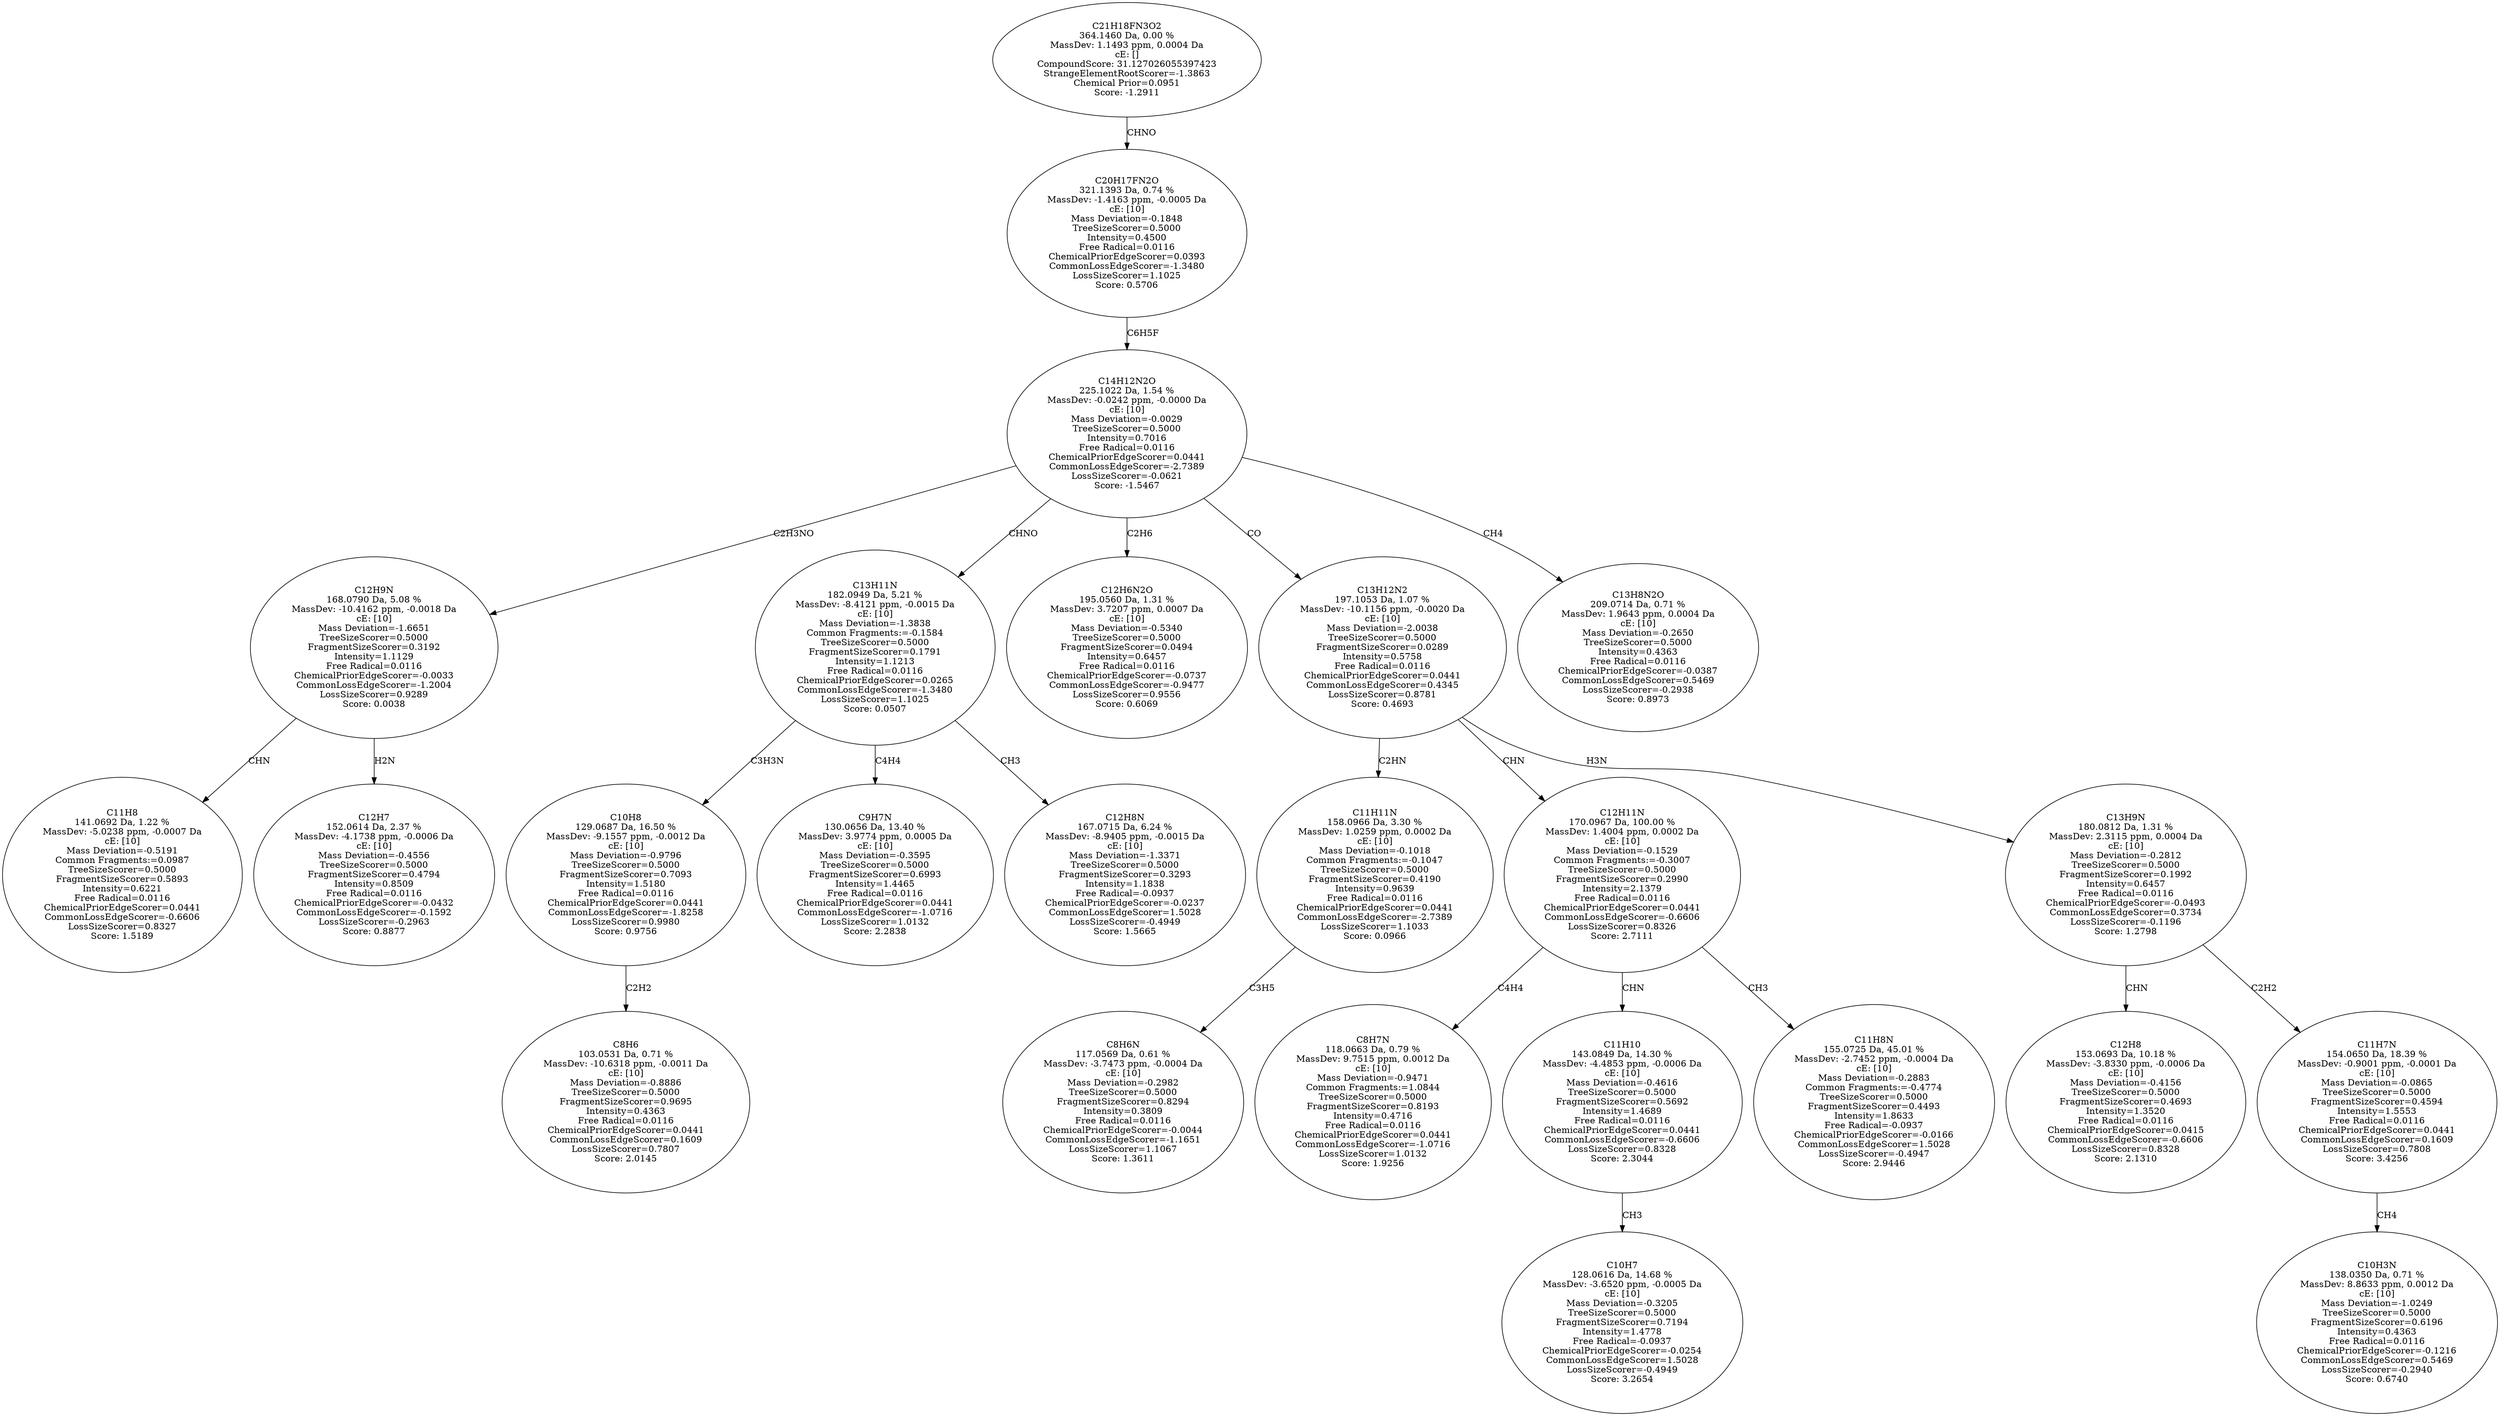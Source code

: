 strict digraph {
v1 [label="C11H8\n141.0692 Da, 1.22 %\nMassDev: -5.0238 ppm, -0.0007 Da\ncE: [10]\nMass Deviation=-0.5191\nCommon Fragments:=0.0987\nTreeSizeScorer=0.5000\nFragmentSizeScorer=0.5893\nIntensity=0.6221\nFree Radical=0.0116\nChemicalPriorEdgeScorer=0.0441\nCommonLossEdgeScorer=-0.6606\nLossSizeScorer=0.8327\nScore: 1.5189"];
v2 [label="C12H7\n152.0614 Da, 2.37 %\nMassDev: -4.1738 ppm, -0.0006 Da\ncE: [10]\nMass Deviation=-0.4556\nTreeSizeScorer=0.5000\nFragmentSizeScorer=0.4794\nIntensity=0.8509\nFree Radical=0.0116\nChemicalPriorEdgeScorer=-0.0432\nCommonLossEdgeScorer=-0.1592\nLossSizeScorer=-0.2963\nScore: 0.8877"];
v3 [label="C12H9N\n168.0790 Da, 5.08 %\nMassDev: -10.4162 ppm, -0.0018 Da\ncE: [10]\nMass Deviation=-1.6651\nTreeSizeScorer=0.5000\nFragmentSizeScorer=0.3192\nIntensity=1.1129\nFree Radical=0.0116\nChemicalPriorEdgeScorer=-0.0033\nCommonLossEdgeScorer=-1.2004\nLossSizeScorer=0.9289\nScore: 0.0038"];
v4 [label="C8H6\n103.0531 Da, 0.71 %\nMassDev: -10.6318 ppm, -0.0011 Da\ncE: [10]\nMass Deviation=-0.8886\nTreeSizeScorer=0.5000\nFragmentSizeScorer=0.9695\nIntensity=0.4363\nFree Radical=0.0116\nChemicalPriorEdgeScorer=0.0441\nCommonLossEdgeScorer=0.1609\nLossSizeScorer=0.7807\nScore: 2.0145"];
v5 [label="C10H8\n129.0687 Da, 16.50 %\nMassDev: -9.1557 ppm, -0.0012 Da\ncE: [10]\nMass Deviation=-0.9796\nTreeSizeScorer=0.5000\nFragmentSizeScorer=0.7093\nIntensity=1.5180\nFree Radical=0.0116\nChemicalPriorEdgeScorer=0.0441\nCommonLossEdgeScorer=-1.8258\nLossSizeScorer=0.9980\nScore: 0.9756"];
v6 [label="C9H7N\n130.0656 Da, 13.40 %\nMassDev: 3.9774 ppm, 0.0005 Da\ncE: [10]\nMass Deviation=-0.3595\nTreeSizeScorer=0.5000\nFragmentSizeScorer=0.6993\nIntensity=1.4465\nFree Radical=0.0116\nChemicalPriorEdgeScorer=0.0441\nCommonLossEdgeScorer=-1.0716\nLossSizeScorer=1.0132\nScore: 2.2838"];
v7 [label="C12H8N\n167.0715 Da, 6.24 %\nMassDev: -8.9405 ppm, -0.0015 Da\ncE: [10]\nMass Deviation=-1.3371\nTreeSizeScorer=0.5000\nFragmentSizeScorer=0.3293\nIntensity=1.1838\nFree Radical=-0.0937\nChemicalPriorEdgeScorer=-0.0237\nCommonLossEdgeScorer=1.5028\nLossSizeScorer=-0.4949\nScore: 1.5665"];
v8 [label="C13H11N\n182.0949 Da, 5.21 %\nMassDev: -8.4121 ppm, -0.0015 Da\ncE: [10]\nMass Deviation=-1.3838\nCommon Fragments:=-0.1584\nTreeSizeScorer=0.5000\nFragmentSizeScorer=0.1791\nIntensity=1.1213\nFree Radical=0.0116\nChemicalPriorEdgeScorer=0.0265\nCommonLossEdgeScorer=-1.3480\nLossSizeScorer=1.1025\nScore: 0.0507"];
v9 [label="C12H6N2O\n195.0560 Da, 1.31 %\nMassDev: 3.7207 ppm, 0.0007 Da\ncE: [10]\nMass Deviation=-0.5340\nTreeSizeScorer=0.5000\nFragmentSizeScorer=0.0494\nIntensity=0.6457\nFree Radical=0.0116\nChemicalPriorEdgeScorer=-0.0737\nCommonLossEdgeScorer=-0.9477\nLossSizeScorer=0.9556\nScore: 0.6069"];
v10 [label="C8H6N\n117.0569 Da, 0.61 %\nMassDev: -3.7473 ppm, -0.0004 Da\ncE: [10]\nMass Deviation=-0.2982\nTreeSizeScorer=0.5000\nFragmentSizeScorer=0.8294\nIntensity=0.3809\nFree Radical=0.0116\nChemicalPriorEdgeScorer=-0.0044\nCommonLossEdgeScorer=-1.1651\nLossSizeScorer=1.1067\nScore: 1.3611"];
v11 [label="C11H11N\n158.0966 Da, 3.30 %\nMassDev: 1.0259 ppm, 0.0002 Da\ncE: [10]\nMass Deviation=-0.1018\nCommon Fragments:=-0.1047\nTreeSizeScorer=0.5000\nFragmentSizeScorer=0.4190\nIntensity=0.9639\nFree Radical=0.0116\nChemicalPriorEdgeScorer=0.0441\nCommonLossEdgeScorer=-2.7389\nLossSizeScorer=1.1033\nScore: 0.0966"];
v12 [label="C8H7N\n118.0663 Da, 0.79 %\nMassDev: 9.7515 ppm, 0.0012 Da\ncE: [10]\nMass Deviation=-0.9471\nCommon Fragments:=1.0844\nTreeSizeScorer=0.5000\nFragmentSizeScorer=0.8193\nIntensity=0.4716\nFree Radical=0.0116\nChemicalPriorEdgeScorer=0.0441\nCommonLossEdgeScorer=-1.0716\nLossSizeScorer=1.0132\nScore: 1.9256"];
v13 [label="C10H7\n128.0616 Da, 14.68 %\nMassDev: -3.6520 ppm, -0.0005 Da\ncE: [10]\nMass Deviation=-0.3205\nTreeSizeScorer=0.5000\nFragmentSizeScorer=0.7194\nIntensity=1.4778\nFree Radical=-0.0937\nChemicalPriorEdgeScorer=-0.0254\nCommonLossEdgeScorer=1.5028\nLossSizeScorer=-0.4949\nScore: 3.2654"];
v14 [label="C11H10\n143.0849 Da, 14.30 %\nMassDev: -4.4853 ppm, -0.0006 Da\ncE: [10]\nMass Deviation=-0.4616\nTreeSizeScorer=0.5000\nFragmentSizeScorer=0.5692\nIntensity=1.4689\nFree Radical=0.0116\nChemicalPriorEdgeScorer=0.0441\nCommonLossEdgeScorer=-0.6606\nLossSizeScorer=0.8328\nScore: 2.3044"];
v15 [label="C11H8N\n155.0725 Da, 45.01 %\nMassDev: -2.7452 ppm, -0.0004 Da\ncE: [10]\nMass Deviation=-0.2883\nCommon Fragments:=-0.4774\nTreeSizeScorer=0.5000\nFragmentSizeScorer=0.4493\nIntensity=1.8633\nFree Radical=-0.0937\nChemicalPriorEdgeScorer=-0.0166\nCommonLossEdgeScorer=1.5028\nLossSizeScorer=-0.4947\nScore: 2.9446"];
v16 [label="C12H11N\n170.0967 Da, 100.00 %\nMassDev: 1.4004 ppm, 0.0002 Da\ncE: [10]\nMass Deviation=-0.1529\nCommon Fragments:=-0.3007\nTreeSizeScorer=0.5000\nFragmentSizeScorer=0.2990\nIntensity=2.1379\nFree Radical=0.0116\nChemicalPriorEdgeScorer=0.0441\nCommonLossEdgeScorer=-0.6606\nLossSizeScorer=0.8326\nScore: 2.7111"];
v17 [label="C12H8\n153.0693 Da, 10.18 %\nMassDev: -3.8330 ppm, -0.0006 Da\ncE: [10]\nMass Deviation=-0.4156\nTreeSizeScorer=0.5000\nFragmentSizeScorer=0.4693\nIntensity=1.3520\nFree Radical=0.0116\nChemicalPriorEdgeScorer=0.0415\nCommonLossEdgeScorer=-0.6606\nLossSizeScorer=0.8328\nScore: 2.1310"];
v18 [label="C10H3N\n138.0350 Da, 0.71 %\nMassDev: 8.8633 ppm, 0.0012 Da\ncE: [10]\nMass Deviation=-1.0249\nTreeSizeScorer=0.5000\nFragmentSizeScorer=0.6196\nIntensity=0.4363\nFree Radical=0.0116\nChemicalPriorEdgeScorer=-0.1216\nCommonLossEdgeScorer=0.5469\nLossSizeScorer=-0.2940\nScore: 0.6740"];
v19 [label="C11H7N\n154.0650 Da, 18.39 %\nMassDev: -0.9001 ppm, -0.0001 Da\ncE: [10]\nMass Deviation=-0.0865\nTreeSizeScorer=0.5000\nFragmentSizeScorer=0.4594\nIntensity=1.5553\nFree Radical=0.0116\nChemicalPriorEdgeScorer=0.0441\nCommonLossEdgeScorer=0.1609\nLossSizeScorer=0.7808\nScore: 3.4256"];
v20 [label="C13H9N\n180.0812 Da, 1.31 %\nMassDev: 2.3115 ppm, 0.0004 Da\ncE: [10]\nMass Deviation=-0.2812\nTreeSizeScorer=0.5000\nFragmentSizeScorer=0.1992\nIntensity=0.6457\nFree Radical=0.0116\nChemicalPriorEdgeScorer=-0.0493\nCommonLossEdgeScorer=0.3734\nLossSizeScorer=-0.1196\nScore: 1.2798"];
v21 [label="C13H12N2\n197.1053 Da, 1.07 %\nMassDev: -10.1156 ppm, -0.0020 Da\ncE: [10]\nMass Deviation=-2.0038\nTreeSizeScorer=0.5000\nFragmentSizeScorer=0.0289\nIntensity=0.5758\nFree Radical=0.0116\nChemicalPriorEdgeScorer=0.0441\nCommonLossEdgeScorer=0.4345\nLossSizeScorer=0.8781\nScore: 0.4693"];
v22 [label="C13H8N2O\n209.0714 Da, 0.71 %\nMassDev: 1.9643 ppm, 0.0004 Da\ncE: [10]\nMass Deviation=-0.2650\nTreeSizeScorer=0.5000\nIntensity=0.4363\nFree Radical=0.0116\nChemicalPriorEdgeScorer=-0.0387\nCommonLossEdgeScorer=0.5469\nLossSizeScorer=-0.2938\nScore: 0.8973"];
v23 [label="C14H12N2O\n225.1022 Da, 1.54 %\nMassDev: -0.0242 ppm, -0.0000 Da\ncE: [10]\nMass Deviation=-0.0029\nTreeSizeScorer=0.5000\nIntensity=0.7016\nFree Radical=0.0116\nChemicalPriorEdgeScorer=0.0441\nCommonLossEdgeScorer=-2.7389\nLossSizeScorer=-0.0621\nScore: -1.5467"];
v24 [label="C20H17FN2O\n321.1393 Da, 0.74 %\nMassDev: -1.4163 ppm, -0.0005 Da\ncE: [10]\nMass Deviation=-0.1848\nTreeSizeScorer=0.5000\nIntensity=0.4500\nFree Radical=0.0116\nChemicalPriorEdgeScorer=0.0393\nCommonLossEdgeScorer=-1.3480\nLossSizeScorer=1.1025\nScore: 0.5706"];
v25 [label="C21H18FN3O2\n364.1460 Da, 0.00 %\nMassDev: 1.1493 ppm, 0.0004 Da\ncE: []\nCompoundScore: 31.127026055397423\nStrangeElementRootScorer=-1.3863\nChemical Prior=0.0951\nScore: -1.2911"];
v3 -> v1 [label="CHN"];
v3 -> v2 [label="H2N"];
v23 -> v3 [label="C2H3NO"];
v5 -> v4 [label="C2H2"];
v8 -> v5 [label="C3H3N"];
v8 -> v6 [label="C4H4"];
v8 -> v7 [label="CH3"];
v23 -> v8 [label="CHNO"];
v23 -> v9 [label="C2H6"];
v11 -> v10 [label="C3H5"];
v21 -> v11 [label="C2HN"];
v16 -> v12 [label="C4H4"];
v14 -> v13 [label="CH3"];
v16 -> v14 [label="CHN"];
v16 -> v15 [label="CH3"];
v21 -> v16 [label="CHN"];
v20 -> v17 [label="CHN"];
v19 -> v18 [label="CH4"];
v20 -> v19 [label="C2H2"];
v21 -> v20 [label="H3N"];
v23 -> v21 [label="CO"];
v23 -> v22 [label="CH4"];
v24 -> v23 [label="C6H5F"];
v25 -> v24 [label="CHNO"];
}